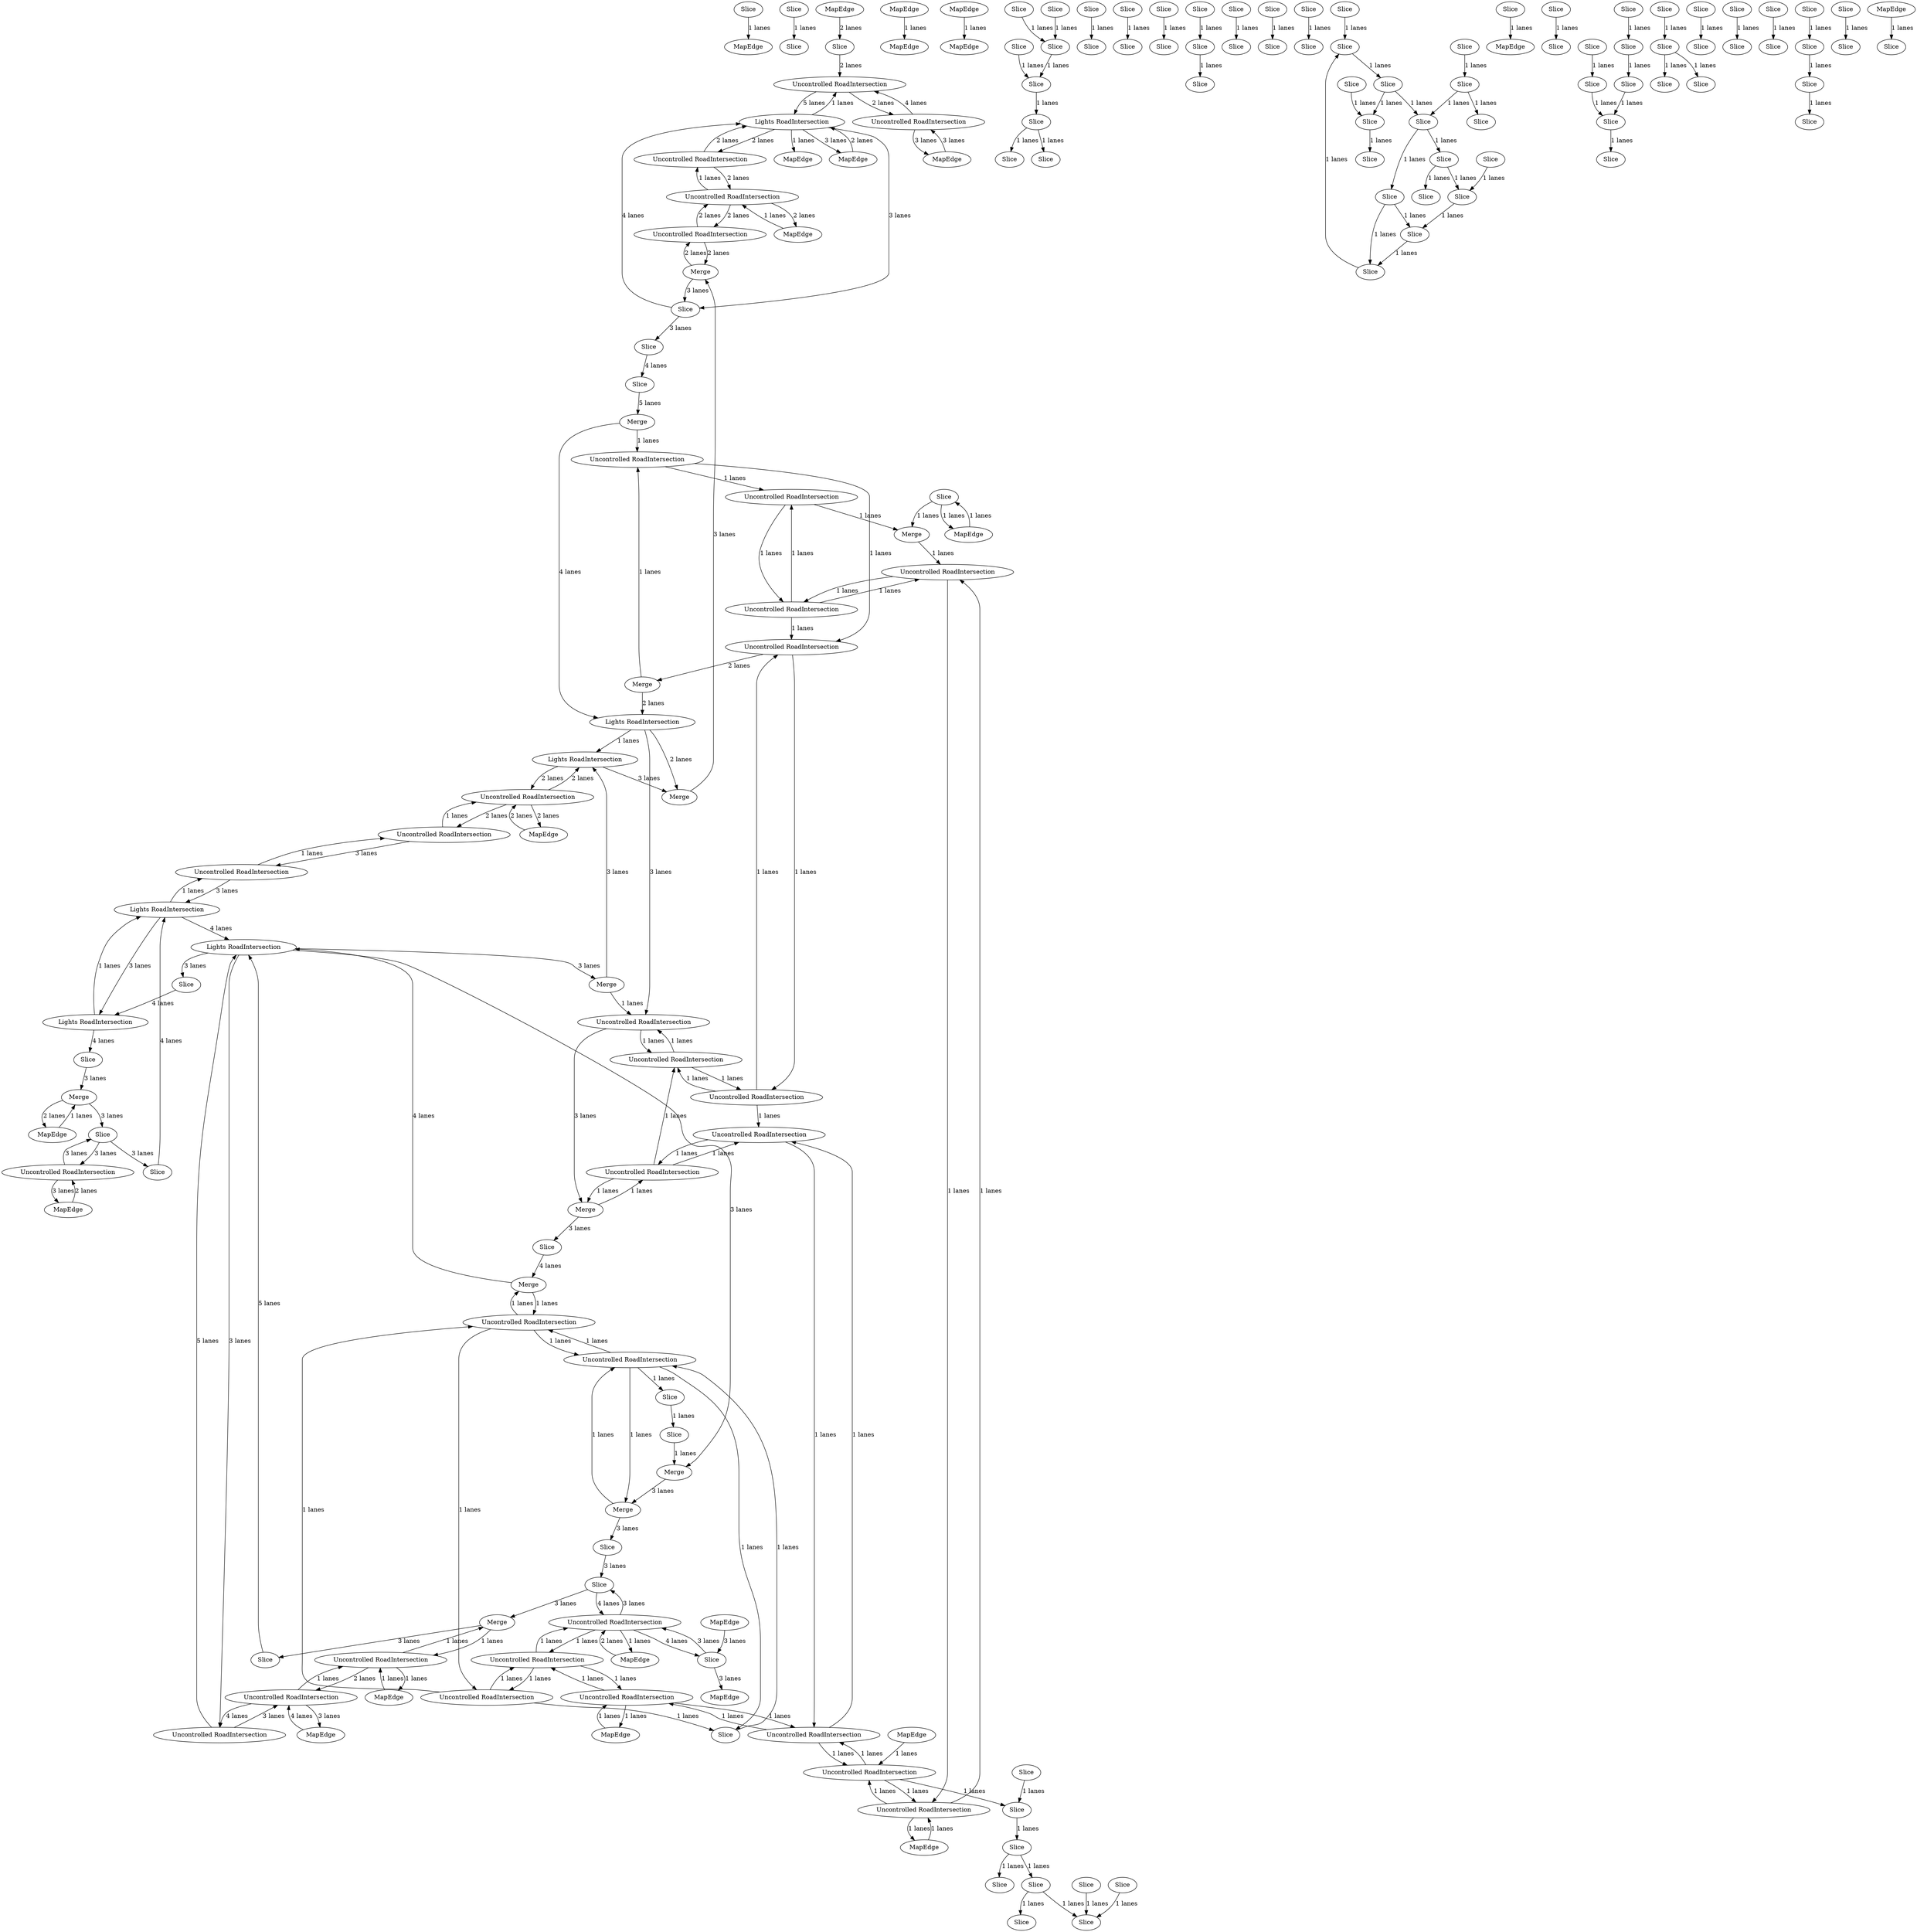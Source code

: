 digraph {
    0 [ label = "MapEdge" ]
    1 [ label = "Slice" ]
    2 [ label = "Slice" ]
    3 [ label = "Slice" ]
    4 [ label = "Slice" ]
    5 [ label = "MapEdge" ]
    6 [ label = "Lights RoadIntersection" ]
    7 [ label = "Uncontrolled RoadIntersection" ]
    8 [ label = "Uncontrolled RoadIntersection" ]
    9 [ label = "MapEdge" ]
    10 [ label = "Uncontrolled RoadIntersection" ]
    11 [ label = "Uncontrolled RoadIntersection" ]
    12 [ label = "MapEdge" ]
    13 [ label = "MapEdge" ]
    14 [ label = "Slice" ]
    15 [ label = "Slice" ]
    16 [ label = "Slice" ]
    17 [ label = "Slice" ]
    18 [ label = "MapEdge" ]
    19 [ label = "Slice" ]
    20 [ label = "MapEdge" ]
    21 [ label = "MapEdge" ]
    22 [ label = "Slice" ]
    23 [ label = "Slice" ]
    24 [ label = "Slice" ]
    25 [ label = "Slice" ]
    26 [ label = "Slice" ]
    27 [ label = "Merge" ]
    28 [ label = "Slice" ]
    29 [ label = "Slice" ]
    30 [ label = "Slice" ]
    31 [ label = "Uncontrolled RoadIntersection" ]
    32 [ label = "Slice" ]
    33 [ label = "Slice" ]
    34 [ label = "Merge" ]
    35 [ label = "Slice" ]
    36 [ label = "MapEdge" ]
    37 [ label = "Slice" ]
    38 [ label = "Uncontrolled RoadIntersection" ]
    39 [ label = "Uncontrolled RoadIntersection" ]
    40 [ label = "Uncontrolled RoadIntersection" ]
    41 [ label = "Uncontrolled RoadIntersection" ]
    42 [ label = "MapEdge" ]
    43 [ label = "Slice" ]
    44 [ label = "Slice" ]
    45 [ label = "Slice" ]
    46 [ label = "Slice" ]
    47 [ label = "Slice" ]
    48 [ label = "Slice" ]
    49 [ label = "Slice" ]
    50 [ label = "Slice" ]
    51 [ label = "Uncontrolled RoadIntersection" ]
    52 [ label = "Slice" ]
    53 [ label = "MapEdge" ]
    54 [ label = "Merge" ]
    55 [ label = "Slice" ]
    56 [ label = "Uncontrolled RoadIntersection" ]
    57 [ label = "Slice" ]
    58 [ label = "Merge" ]
    59 [ label = "Lights RoadIntersection" ]
    60 [ label = "Merge" ]
    61 [ label = "Uncontrolled RoadIntersection" ]
    62 [ label = "Slice" ]
    63 [ label = "Slice" ]
    64 [ label = "MapEdge" ]
    65 [ label = "Slice" ]
    66 [ label = "Uncontrolled RoadIntersection" ]
    67 [ label = "Lights RoadIntersection" ]
    68 [ label = "Slice" ]
    69 [ label = "Slice" ]
    70 [ label = "Slice" ]
    71 [ label = "Slice" ]
    72 [ label = "Slice" ]
    73 [ label = "MapEdge" ]
    74 [ label = "Slice" ]
    75 [ label = "Slice" ]
    76 [ label = "Slice" ]
    77 [ label = "Slice" ]
    78 [ label = "Slice" ]
    79 [ label = "Uncontrolled RoadIntersection" ]
    80 [ label = "Slice" ]
    81 [ label = "Slice" ]
    82 [ label = "Uncontrolled RoadIntersection" ]
    83 [ label = "Slice" ]
    84 [ label = "Uncontrolled RoadIntersection" ]
    85 [ label = "Slice" ]
    86 [ label = "Slice" ]
    87 [ label = "Slice" ]
    88 [ label = "Slice" ]
    89 [ label = "Slice" ]
    90 [ label = "Uncontrolled RoadIntersection" ]
    91 [ label = "Slice" ]
    92 [ label = "Slice" ]
    93 [ label = "Slice" ]
    94 [ label = "Merge" ]
    95 [ label = "Uncontrolled RoadIntersection" ]
    96 [ label = "Merge" ]
    97 [ label = "Uncontrolled RoadIntersection" ]
    98 [ label = "Uncontrolled RoadIntersection" ]
    99 [ label = "Uncontrolled RoadIntersection" ]
    100 [ label = "Slice" ]
    101 [ label = "Slice" ]
    102 [ label = "Slice" ]
    103 [ label = "Slice" ]
    104 [ label = "Slice" ]
    105 [ label = "Slice" ]
    106 [ label = "Slice" ]
    107 [ label = "Slice" ]
    108 [ label = "Slice" ]
    109 [ label = "MapEdge" ]
    110 [ label = "Merge" ]
    111 [ label = "Uncontrolled RoadIntersection" ]
    112 [ label = "Uncontrolled RoadIntersection" ]
    113 [ label = "Uncontrolled RoadIntersection" ]
    114 [ label = "Slice" ]
    115 [ label = "Uncontrolled RoadIntersection" ]
    116 [ label = "Slice" ]
    117 [ label = "Slice" ]
    118 [ label = "Uncontrolled RoadIntersection" ]
    119 [ label = "Slice" ]
    120 [ label = "Slice" ]
    121 [ label = "Slice" ]
    122 [ label = "Slice" ]
    123 [ label = "Lights RoadIntersection" ]
    124 [ label = "Lights RoadIntersection" ]
    125 [ label = "Merge" ]
    126 [ label = "MapEdge" ]
    127 [ label = "Merge" ]
    128 [ label = "Slice" ]
    129 [ label = "Uncontrolled RoadIntersection" ]
    130 [ label = "Slice" ]
    131 [ label = "MapEdge" ]
    132 [ label = "Merge" ]
    133 [ label = "Slice" ]
    134 [ label = "Lights RoadIntersection" ]
    135 [ label = "Slice" ]
    136 [ label = "Uncontrolled RoadIntersection" ]
    137 [ label = "Slice" ]
    138 [ label = "Slice" ]
    139 [ label = "Slice" ]
    140 [ label = "Merge" ]
    141 [ label = "Slice" ]
    142 [ label = "Slice" ]
    143 [ label = "MapEdge" ]
    144 [ label = "Slice" ]
    145 [ label = "Slice" ]
    146 [ label = "Uncontrolled RoadIntersection" ]
    147 [ label = "Slice" ]
    148 [ label = "Slice" ]
    149 [ label = "Slice" ]
    150 [ label = "Slice" ]
    151 [ label = "Slice" ]
    152 [ label = "Slice" ]
    153 [ label = "Uncontrolled RoadIntersection" ]
    154 [ label = "Uncontrolled RoadIntersection" ]
    155 [ label = "Slice" ]
    156 [ label = "Slice" ]
    157 [ label = "Slice" ]
    158 [ label = "Slice" ]
    159 [ label = "Slice" ]
    160 [ label = "Slice" ]
    161 [ label = "Slice" ]
    162 [ label = "MapEdge" ]
    163 [ label = "MapEdge" ]
    164 [ label = "MapEdge" ]
    165 [ label = "MapEdge" ]
    166 [ label = "MapEdge" ]
    167 [ label = "MapEdge" ]
    168 [ label = "MapEdge" ]
    59 -> 67 [ label = "1 lanes" ]
    132 -> 162 [ label = "2 lanes" ]
    162 -> 132 [ label = "1 lanes" ]
    7 -> 31 [ label = "2 lanes" ]
    31 -> 7 [ label = "2 lanes" ]
    6 -> 9 [ label = "1 lanes" ]
    8 -> 7 [ label = "2 lanes" ]
    7 -> 8 [ label = "1 lanes" ]
    7 -> 36 [ label = "2 lanes" ]
    36 -> 7 [ label = "1 lanes" ]
    168 -> 3 [ label = "2 lanes" ]
    115 -> 90 [ label = "1 lanes" ]
    90 -> 115 [ label = "3 lanes" ]
    79 -> 82 [ label = "1 lanes" ]
    82 -> 79 [ label = "1 lanes" ]
    66 -> 64 [ label = "2 lanes" ]
    64 -> 66 [ label = "2 lanes" ]
    17 -> 27 [ label = "1 lanes" ]
    27 -> 40 [ label = "1 lanes" ]
    18 -> 17 [ label = "1 lanes" ]
    17 -> 18 [ label = "1 lanes" ]
    39 -> 61 [ label = "1 lanes" ]
    60 -> 56 [ label = "1 lanes" ]
    56 -> 38 [ label = "1 lanes" ]
    95 -> 97 [ label = "1 lanes" ]
    97 -> 95 [ label = "1 lanes" ]
    97 -> 98 [ label = "1 lanes" ]
    98 -> 97 [ label = "1 lanes" ]
    95 -> 82 [ label = "1 lanes" ]
    79 -> 97 [ label = "1 lanes" ]
    51 -> 41 [ label = "1 lanes" ]
    41 -> 51 [ label = "1 lanes" ]
    119 -> 118 [ label = "1 lanes" ]
    118 -> 119 [ label = "1 lanes" ]
    118 -> 111 [ label = "1 lanes" ]
    111 -> 118 [ label = "1 lanes" ]
    112 -> 119 [ label = "1 lanes" ]
    118 -> 117 [ label = "1 lanes" ]
    117 -> 116 [ label = "1 lanes" ]
    116 -> 125 [ label = "1 lanes" ]
    128 -> 133 [ label = "3 lanes" ]
    39 -> 40 [ label = "1 lanes" ]
    40 -> 39 [ label = "1 lanes" ]
    40 -> 41 [ label = "1 lanes" ]
    41 -> 40 [ label = "1 lanes" ]
    41 -> 42 [ label = "1 lanes" ]
    42 -> 41 [ label = "1 lanes" ]
    6 -> 167 [ label = "3 lanes" ]
    167 -> 6 [ label = "2 lanes" ]
    10 -> 6 [ label = "5 lanes" ]
    6 -> 10 [ label = "1 lanes" ]
    130 -> 129 [ label = "3 lanes" ]
    129 -> 130 [ label = "3 lanes" ]
    137 -> 136 [ label = "3 lanes" ]
    136 -> 137 [ label = "4 lanes" ]
    136 -> 133 [ label = "3 lanes" ]
    133 -> 136 [ label = "4 lanes" ]
    102 -> 101 [ label = "1 lanes" ]
    67 -> 66 [ label = "2 lanes" ]
    66 -> 67 [ label = "2 lanes" ]
    146 -> 153 [ label = "3 lanes" ]
    153 -> 146 [ label = "4 lanes" ]
    124 -> 94 [ label = "3 lanes" ]
    94 -> 67 [ label = "3 lanes" ]
    67 -> 58 [ label = "3 lanes" ]
    58 -> 34 [ label = "3 lanes" ]
    34 -> 23 [ label = "3 lanes" ]
    34 -> 31 [ label = "2 lanes" ]
    31 -> 34 [ label = "2 lanes" ]
    94 -> 84 [ label = "1 lanes" ]
    80 -> 75 [ label = "1 lanes" ]
    70 -> 81 [ label = "1 lanes" ]
    121 -> 107 [ label = "1 lanes" ]
    114 -> 107 [ label = "1 lanes" ]
    12 -> 11 [ label = "3 lanes" ]
    11 -> 12 [ label = "3 lanes" ]
    135 -> 132 [ label = "3 lanes" ]
    132 -> 130 [ label = "3 lanes" ]
    129 -> 126 [ label = "3 lanes" ]
    126 -> 129 [ label = "2 lanes" ]
    153 -> 154 [ label = "1 lanes" ]
    154 -> 153 [ label = "2 lanes" ]
    143 -> 137 [ label = "3 lanes" ]
    11 -> 10 [ label = "4 lanes" ]
    10 -> 11 [ label = "2 lanes" ]
    23 -> 6 [ label = "4 lanes" ]
    6 -> 23 [ label = "3 lanes" ]
    3 -> 10 [ label = "2 lanes" ]
    124 -> 138 [ label = "3 lanes" ]
    137 -> 131 [ label = "3 lanes" ]
    133 -> 140 [ label = "3 lanes" ]
    130 -> 122 [ label = "3 lanes" ]
    52 -> 54 [ label = "5 lanes" ]
    59 -> 84 [ label = "3 lanes" ]
    84 -> 96 [ label = "3 lanes" ]
    96 -> 106 [ label = "3 lanes" ]
    23 -> 33 [ label = "3 lanes" ]
    106 -> 110 [ label = "4 lanes" ]
    110 -> 124 [ label = "4 lanes" ]
    69 -> 68 [ label = "1 lanes" ]
    96 -> 95 [ label = "1 lanes" ]
    95 -> 96 [ label = "1 lanes" ]
    82 -> 84 [ label = "1 lanes" ]
    84 -> 82 [ label = "1 lanes" ]
    61 -> 60 [ label = "2 lanes" ]
    60 -> 59 [ label = "2 lanes" ]
    59 -> 58 [ label = "2 lanes" ]
    6 -> 8 [ label = "2 lanes" ]
    8 -> 6 [ label = "2 lanes" ]
    90 -> 66 [ label = "1 lanes" ]
    66 -> 90 [ label = "2 lanes" ]
    134 -> 123 [ label = "1 lanes" ]
    123 -> 134 [ label = "3 lanes" ]
    123 -> 115 [ label = "1 lanes" ]
    115 -> 123 [ label = "3 lanes" ]
    138 -> 134 [ label = "4 lanes" ]
    134 -> 135 [ label = "4 lanes" ]
    110 -> 111 [ label = "1 lanes" ]
    111 -> 110 [ label = "1 lanes" ]
    165 -> 154 [ label = "1 lanes" ]
    154 -> 165 [ label = "1 lanes" ]
    154 -> 140 [ label = "1 lanes" ]
    140 -> 154 [ label = "1 lanes" ]
    38 -> 39 [ label = "1 lanes" ]
    39 -> 38 [ label = "1 lanes" ]
    118 -> 127 [ label = "1 lanes" ]
    127 -> 118 [ label = "1 lanes" ]
    153 -> 164 [ label = "3 lanes" ]
    164 -> 153 [ label = "4 lanes" ]
    21 -> 13 [ label = "1 lanes" ]
    5 -> 20 [ label = "1 lanes" ]
    139 -> 124 [ label = "5 lanes" ]
    122 -> 123 [ label = "4 lanes" ]
    123 -> 124 [ label = "4 lanes" ]
    92 -> 68 [ label = "1 lanes" ]
    88 -> 114 [ label = "1 lanes" ]
    124 -> 125 [ label = "3 lanes" ]
    125 -> 127 [ label = "3 lanes" ]
    127 -> 128 [ label = "3 lanes" ]
    124 -> 146 [ label = "3 lanes" ]
    146 -> 124 [ label = "5 lanes" ]
    136 -> 166 [ label = "1 lanes" ]
    166 -> 136 [ label = "2 lanes" ]
    87 -> 83 [ label = "1 lanes" ]
    78 -> 75 [ label = "1 lanes" ]
    91 -> 89 [ label = "1 lanes" ]
    91 -> 88 [ label = "1 lanes" ]
    2 -> 0 [ label = "1 lanes" ]
    4 -> 1 [ label = "1 lanes" ]
    72 -> 73 [ label = "1 lanes" ]
    99 -> 109 [ label = "1 lanes" ]
    109 -> 99 [ label = "1 lanes" ]
    111 -> 112 [ label = "1 lanes" ]
    112 -> 111 [ label = "1 lanes" ]
    112 -> 113 [ label = "1 lanes" ]
    113 -> 112 [ label = "1 lanes" ]
    136 -> 113 [ label = "1 lanes" ]
    113 -> 136 [ label = "1 lanes" ]
    113 -> 99 [ label = "1 lanes" ]
    99 -> 113 [ label = "1 lanes" ]
    99 -> 98 [ label = "1 lanes" ]
    98 -> 99 [ label = "1 lanes" ]
    98 -> 51 [ label = "1 lanes" ]
    51 -> 98 [ label = "1 lanes" ]
    65 -> 85 [ label = "1 lanes" ]
    49 -> 65 [ label = "1 lanes" ]
    50 -> 49 [ label = "1 lanes" ]
    71 -> 50 [ label = "1 lanes" ]
    65 -> 68 [ label = "1 lanes" ]
    51 -> 50 [ label = "1 lanes" ]
    53 -> 51 [ label = "1 lanes" ]
    38 -> 27 [ label = "1 lanes" ]
    54 -> 56 [ label = "1 lanes" ]
    56 -> 61 [ label = "1 lanes" ]
    61 -> 79 [ label = "1 lanes" ]
    79 -> 61 [ label = "1 lanes" ]
    62 -> 63 [ label = "1 lanes" ]
    104 -> 103 [ label = "1 lanes" ]
    75 -> 74 [ label = "1 lanes" ]
    93 -> 91 [ label = "1 lanes" ]
    114 -> 120 [ label = "1 lanes" ]
    107 -> 86 [ label = "1 lanes" ]
    86 -> 83 [ label = "1 lanes" ]
    88 -> 87 [ label = "1 lanes" ]
    87 -> 86 [ label = "1 lanes" ]
    83 -> 81 [ label = "1 lanes" ]
    81 -> 80 [ label = "1 lanes" ]
    80 -> 88 [ label = "1 lanes" ]
    157 -> 156 [ label = "1 lanes" ]
    156 -> 155 [ label = "1 lanes" ]
    158 -> 157 [ label = "1 lanes" ]
    44 -> 43 [ label = "1 lanes" ]
    45 -> 44 [ label = "1 lanes" ]
    47 -> 46 [ label = "1 lanes" ]
    49 -> 48 [ label = "1 lanes" ]
    33 -> 52 [ label = "4 lanes" ]
    54 -> 59 [ label = "4 lanes" ]
    15 -> 14 [ label = "1 lanes" ]
    15 -> 16 [ label = "1 lanes" ]
    24 -> 15 [ label = "1 lanes" ]
    25 -> 24 [ label = "1 lanes" ]
    19 -> 25 [ label = "1 lanes" ]
    29 -> 28 [ label = "1 lanes" ]
    32 -> 30 [ label = "1 lanes" ]
    37 -> 35 [ label = "1 lanes" ]
    26 -> 25 [ label = "1 lanes" ]
    22 -> 24 [ label = "1 lanes" ]
    103 -> 102 [ label = "1 lanes" ]
    105 -> 104 [ label = "1 lanes" ]
    100 -> 108 [ label = "1 lanes" ]
    108 -> 102 [ label = "1 lanes" ]
    140 -> 139 [ label = "3 lanes" ]
    77 -> 76 [ label = "1 lanes" ]
    55 -> 57 [ label = "1 lanes" ]
    163 -> 160 [ label = "1 lanes" ]
    159 -> 161 [ label = "1 lanes" ]
    148 -> 147 [ label = "1 lanes" ]
    152 -> 150 [ label = "1 lanes" ]
    149 -> 151 [ label = "1 lanes" ]
    144 -> 141 [ label = "1 lanes" ]
    145 -> 144 [ label = "1 lanes" ]
    144 -> 142 [ label = "1 lanes" ]
}
